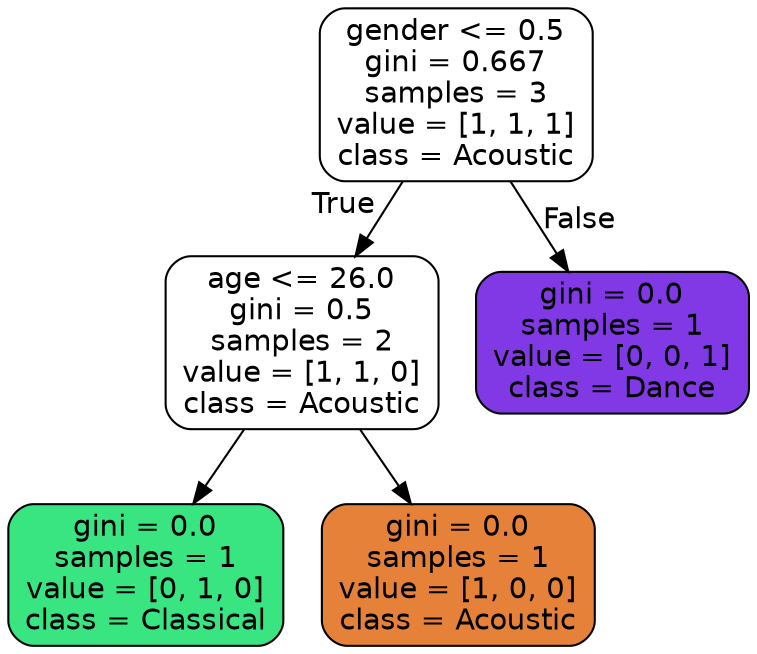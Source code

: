digraph Tree {
node [shape=box, style="filled, rounded", color="black", fontname="helvetica"] ;
edge [fontname="helvetica"] ;
0 [label="gender <= 0.5\ngini = 0.667\nsamples = 3\nvalue = [1, 1, 1]\nclass = Acoustic", fillcolor="#ffffff"] ;
1 [label="age <= 26.0\ngini = 0.5\nsamples = 2\nvalue = [1, 1, 0]\nclass = Acoustic", fillcolor="#ffffff"] ;
0 -> 1 [labeldistance=2.5, labelangle=45, headlabel="True"] ;
2 [label="gini = 0.0\nsamples = 1\nvalue = [0, 1, 0]\nclass = Classical", fillcolor="#39e581"] ;
1 -> 2 ;
3 [label="gini = 0.0\nsamples = 1\nvalue = [1, 0, 0]\nclass = Acoustic", fillcolor="#e58139"] ;
1 -> 3 ;
4 [label="gini = 0.0\nsamples = 1\nvalue = [0, 0, 1]\nclass = Dance", fillcolor="#8139e5"] ;
0 -> 4 [labeldistance=2.5, labelangle=-45, headlabel="False"] ;
}